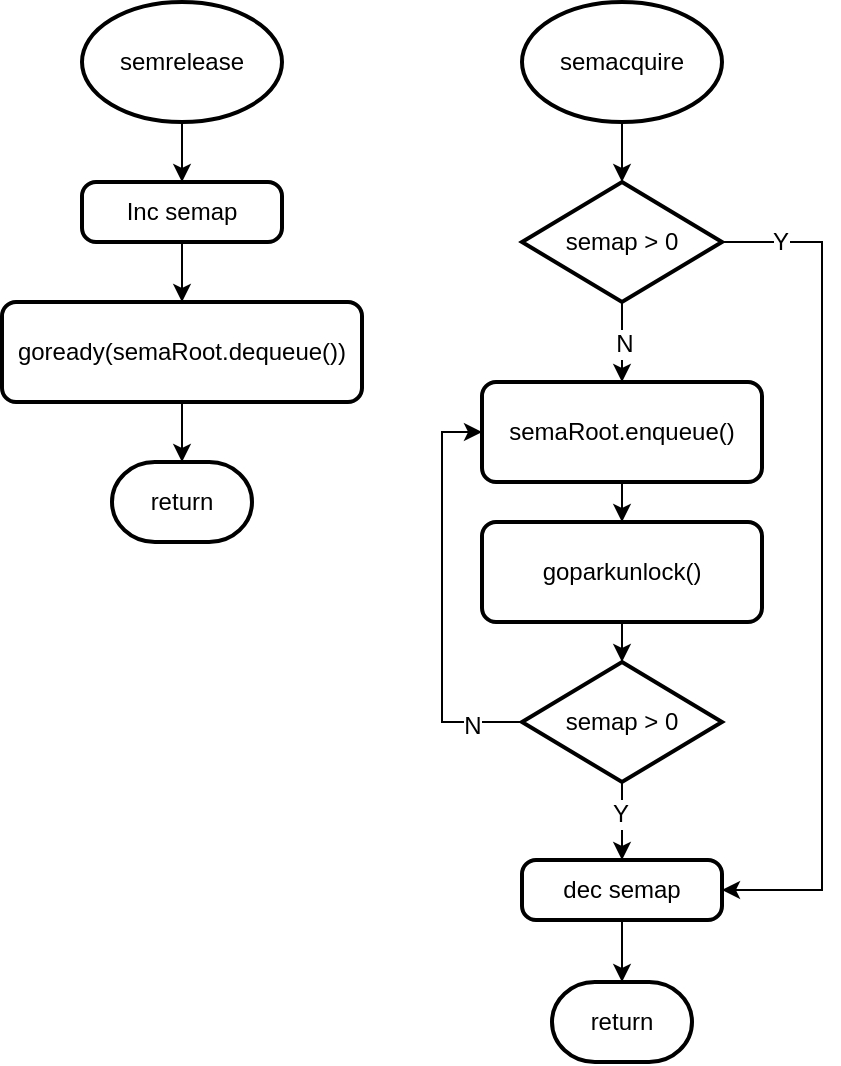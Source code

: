 <mxfile version="12.6.5" type="device"><diagram id="qsopAOEvHZmR4VLKUd0u" name="第 1 页"><mxGraphModel dx="530" dy="482" grid="1" gridSize="10" guides="1" tooltips="1" connect="1" arrows="1" fold="1" page="1" pageScale="1" pageWidth="827" pageHeight="1169" math="0" shadow="0"><root><mxCell id="0"/><mxCell id="1" parent="0"/><mxCell id="dLwUxynbFN2_Bd3eNswj-8" style="edgeStyle=orthogonalEdgeStyle;rounded=0;orthogonalLoop=1;jettySize=auto;html=1;entryX=0.5;entryY=0;entryDx=0;entryDy=0;" edge="1" parent="1" source="dLwUxynbFN2_Bd3eNswj-4" target="dLwUxynbFN2_Bd3eNswj-7"><mxGeometry relative="1" as="geometry"/></mxCell><mxCell id="dLwUxynbFN2_Bd3eNswj-4" value="&lt;span style=&quot;white-space: normal&quot;&gt;Inc semap&lt;/span&gt;" style="rounded=1;whiteSpace=wrap;html=1;absoluteArcSize=1;arcSize=14;strokeWidth=2;" vertex="1" parent="1"><mxGeometry x="90" y="250" width="100" height="30" as="geometry"/></mxCell><mxCell id="dLwUxynbFN2_Bd3eNswj-6" style="edgeStyle=orthogonalEdgeStyle;rounded=0;orthogonalLoop=1;jettySize=auto;html=1;entryX=0.5;entryY=0;entryDx=0;entryDy=0;" edge="1" parent="1" source="dLwUxynbFN2_Bd3eNswj-5" target="dLwUxynbFN2_Bd3eNswj-4"><mxGeometry relative="1" as="geometry"/></mxCell><mxCell id="dLwUxynbFN2_Bd3eNswj-5" value="semrelease" style="strokeWidth=2;html=1;shape=mxgraph.flowchart.start_1;whiteSpace=wrap;" vertex="1" parent="1"><mxGeometry x="90" y="160" width="100" height="60" as="geometry"/></mxCell><mxCell id="dLwUxynbFN2_Bd3eNswj-12" style="edgeStyle=orthogonalEdgeStyle;rounded=0;orthogonalLoop=1;jettySize=auto;html=1;entryX=0.5;entryY=0;entryDx=0;entryDy=0;entryPerimeter=0;" edge="1" parent="1" source="dLwUxynbFN2_Bd3eNswj-7" target="dLwUxynbFN2_Bd3eNswj-11"><mxGeometry relative="1" as="geometry"/></mxCell><mxCell id="dLwUxynbFN2_Bd3eNswj-7" value="&lt;span style=&quot;white-space: normal&quot;&gt;goready(semaRoot.dequeue())&lt;/span&gt;" style="rounded=1;whiteSpace=wrap;html=1;absoluteArcSize=1;arcSize=14;strokeWidth=2;" vertex="1" parent="1"><mxGeometry x="50" y="310" width="180" height="50" as="geometry"/></mxCell><mxCell id="dLwUxynbFN2_Bd3eNswj-13" style="edgeStyle=orthogonalEdgeStyle;rounded=0;orthogonalLoop=1;jettySize=auto;html=1;entryX=0.5;entryY=0;entryDx=0;entryDy=0;entryPerimeter=0;" edge="1" parent="1" source="dLwUxynbFN2_Bd3eNswj-9" target="dLwUxynbFN2_Bd3eNswj-10"><mxGeometry relative="1" as="geometry"/></mxCell><mxCell id="dLwUxynbFN2_Bd3eNswj-9" value="semacquire" style="strokeWidth=2;html=1;shape=mxgraph.flowchart.start_1;whiteSpace=wrap;" vertex="1" parent="1"><mxGeometry x="310" y="160" width="100" height="60" as="geometry"/></mxCell><mxCell id="dLwUxynbFN2_Bd3eNswj-20" style="edgeStyle=orthogonalEdgeStyle;rounded=0;orthogonalLoop=1;jettySize=auto;html=1;entryX=0.5;entryY=0;entryDx=0;entryDy=0;" edge="1" parent="1" source="dLwUxynbFN2_Bd3eNswj-10" target="dLwUxynbFN2_Bd3eNswj-19"><mxGeometry relative="1" as="geometry"/></mxCell><mxCell id="dLwUxynbFN2_Bd3eNswj-27" value="N" style="text;html=1;align=center;verticalAlign=middle;resizable=0;points=[];labelBackgroundColor=#ffffff;" vertex="1" connectable="0" parent="dLwUxynbFN2_Bd3eNswj-20"><mxGeometry x="0.2" y="-3" relative="1" as="geometry"><mxPoint x="4" y="-3" as="offset"/></mxGeometry></mxCell><mxCell id="dLwUxynbFN2_Bd3eNswj-33" style="edgeStyle=orthogonalEdgeStyle;rounded=0;orthogonalLoop=1;jettySize=auto;html=1;entryX=1;entryY=0.5;entryDx=0;entryDy=0;" edge="1" parent="1" source="dLwUxynbFN2_Bd3eNswj-10" target="dLwUxynbFN2_Bd3eNswj-15"><mxGeometry relative="1" as="geometry"><Array as="points"><mxPoint x="460" y="280"/><mxPoint x="460" y="604"/></Array></mxGeometry></mxCell><mxCell id="dLwUxynbFN2_Bd3eNswj-34" value="Y" style="text;html=1;align=center;verticalAlign=middle;resizable=0;points=[];labelBackgroundColor=#ffffff;" vertex="1" connectable="0" parent="dLwUxynbFN2_Bd3eNswj-33"><mxGeometry x="-0.863" relative="1" as="geometry"><mxPoint as="offset"/></mxGeometry></mxCell><mxCell id="dLwUxynbFN2_Bd3eNswj-10" value="&lt;span style=&quot;white-space: normal&quot;&gt;semap &amp;gt; 0&lt;/span&gt;" style="strokeWidth=2;html=1;shape=mxgraph.flowchart.decision;whiteSpace=wrap;" vertex="1" parent="1"><mxGeometry x="310" y="250" width="100" height="60" as="geometry"/></mxCell><mxCell id="dLwUxynbFN2_Bd3eNswj-11" value="return" style="strokeWidth=2;html=1;shape=mxgraph.flowchart.terminator;whiteSpace=wrap;" vertex="1" parent="1"><mxGeometry x="105" y="390" width="70" height="40" as="geometry"/></mxCell><mxCell id="dLwUxynbFN2_Bd3eNswj-14" value="return" style="strokeWidth=2;html=1;shape=mxgraph.flowchart.terminator;whiteSpace=wrap;" vertex="1" parent="1"><mxGeometry x="325" y="650" width="70" height="40" as="geometry"/></mxCell><mxCell id="dLwUxynbFN2_Bd3eNswj-30" style="edgeStyle=orthogonalEdgeStyle;rounded=0;orthogonalLoop=1;jettySize=auto;html=1;entryX=0.5;entryY=0;entryDx=0;entryDy=0;entryPerimeter=0;" edge="1" parent="1" source="dLwUxynbFN2_Bd3eNswj-15" target="dLwUxynbFN2_Bd3eNswj-14"><mxGeometry relative="1" as="geometry"/></mxCell><mxCell id="dLwUxynbFN2_Bd3eNswj-15" value="&lt;span style=&quot;white-space: normal&quot;&gt;dec semap&lt;/span&gt;" style="rounded=1;whiteSpace=wrap;html=1;absoluteArcSize=1;arcSize=14;strokeWidth=2;" vertex="1" parent="1"><mxGeometry x="310" y="589" width="100" height="30" as="geometry"/></mxCell><mxCell id="dLwUxynbFN2_Bd3eNswj-24" style="edgeStyle=orthogonalEdgeStyle;rounded=0;orthogonalLoop=1;jettySize=auto;html=1;entryX=0.5;entryY=0;entryDx=0;entryDy=0;" edge="1" parent="1" source="dLwUxynbFN2_Bd3eNswj-19" target="dLwUxynbFN2_Bd3eNswj-21"><mxGeometry relative="1" as="geometry"/></mxCell><mxCell id="dLwUxynbFN2_Bd3eNswj-19" value="&lt;span style=&quot;white-space: normal&quot;&gt;semaRoot.enqueue()&lt;/span&gt;" style="rounded=1;whiteSpace=wrap;html=1;absoluteArcSize=1;arcSize=14;strokeWidth=2;" vertex="1" parent="1"><mxGeometry x="290" y="350" width="140" height="50" as="geometry"/></mxCell><mxCell id="dLwUxynbFN2_Bd3eNswj-23" style="edgeStyle=orthogonalEdgeStyle;rounded=0;orthogonalLoop=1;jettySize=auto;html=1;entryX=0.5;entryY=0;entryDx=0;entryDy=0;entryPerimeter=0;" edge="1" parent="1" source="dLwUxynbFN2_Bd3eNswj-21" target="dLwUxynbFN2_Bd3eNswj-22"><mxGeometry relative="1" as="geometry"/></mxCell><mxCell id="dLwUxynbFN2_Bd3eNswj-21" value="&lt;span style=&quot;white-space: normal&quot;&gt;goparkunlock()&lt;/span&gt;" style="rounded=1;whiteSpace=wrap;html=1;absoluteArcSize=1;arcSize=14;strokeWidth=2;" vertex="1" parent="1"><mxGeometry x="290" y="420" width="140" height="50" as="geometry"/></mxCell><mxCell id="dLwUxynbFN2_Bd3eNswj-28" style="edgeStyle=orthogonalEdgeStyle;rounded=0;orthogonalLoop=1;jettySize=auto;html=1;entryX=0;entryY=0.5;entryDx=0;entryDy=0;" edge="1" parent="1" source="dLwUxynbFN2_Bd3eNswj-22" target="dLwUxynbFN2_Bd3eNswj-19"><mxGeometry relative="1" as="geometry"><Array as="points"><mxPoint x="270" y="520"/><mxPoint x="270" y="375"/></Array></mxGeometry></mxCell><mxCell id="dLwUxynbFN2_Bd3eNswj-29" value="N" style="text;html=1;align=center;verticalAlign=middle;resizable=0;points=[];labelBackgroundColor=#ffffff;" vertex="1" connectable="0" parent="dLwUxynbFN2_Bd3eNswj-28"><mxGeometry x="-0.756" y="2" relative="1" as="geometry"><mxPoint as="offset"/></mxGeometry></mxCell><mxCell id="dLwUxynbFN2_Bd3eNswj-31" style="edgeStyle=orthogonalEdgeStyle;rounded=0;orthogonalLoop=1;jettySize=auto;html=1;entryX=0.5;entryY=0;entryDx=0;entryDy=0;" edge="1" parent="1" source="dLwUxynbFN2_Bd3eNswj-22" target="dLwUxynbFN2_Bd3eNswj-15"><mxGeometry relative="1" as="geometry"/></mxCell><mxCell id="dLwUxynbFN2_Bd3eNswj-32" value="Y" style="text;html=1;align=center;verticalAlign=middle;resizable=0;points=[];labelBackgroundColor=#ffffff;" vertex="1" connectable="0" parent="dLwUxynbFN2_Bd3eNswj-31"><mxGeometry x="0.024" y="3" relative="1" as="geometry"><mxPoint x="-4" y="-3" as="offset"/></mxGeometry></mxCell><mxCell id="dLwUxynbFN2_Bd3eNswj-22" value="&lt;span style=&quot;white-space: normal&quot;&gt;semap &amp;gt; 0&lt;/span&gt;" style="strokeWidth=2;html=1;shape=mxgraph.flowchart.decision;whiteSpace=wrap;" vertex="1" parent="1"><mxGeometry x="310" y="490" width="100" height="60" as="geometry"/></mxCell></root></mxGraphModel></diagram></mxfile>